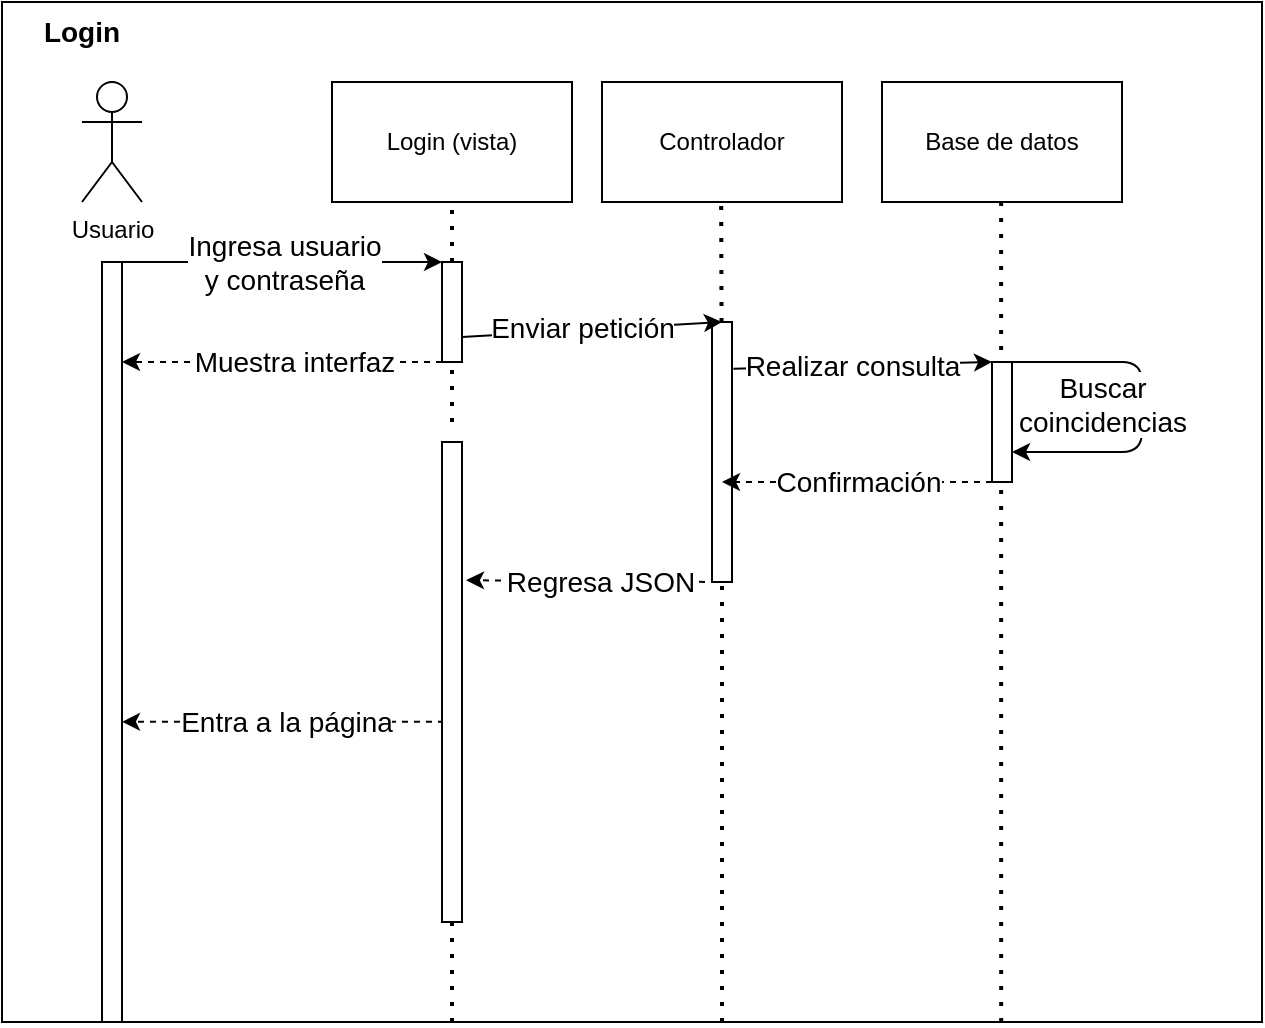 <mxfile>
    <diagram id="-YEiqACIFhOaQUH3v93v" name="Page-1">
        <mxGraphModel dx="832" dy="467" grid="1" gridSize="10" guides="1" tooltips="1" connect="1" arrows="1" fold="1" page="1" pageScale="1" pageWidth="850" pageHeight="1100" math="0" shadow="0">
            <root>
                <mxCell id="0"/>
                <mxCell id="1" parent="0"/>
                <mxCell id="57" value="" style="whiteSpace=wrap;html=1;" parent="1" vertex="1">
                    <mxGeometry y="10" width="630" height="510" as="geometry"/>
                </mxCell>
                <mxCell id="15" value="" style="endArrow=none;dashed=1;html=1;dashPattern=1 3;strokeWidth=2;fontSize=14;startArrow=none;" parent="1" edge="1">
                    <mxGeometry width="50" height="50" relative="1" as="geometry">
                        <mxPoint x="225.0" y="220" as="sourcePoint"/>
                        <mxPoint x="225" y="110" as="targetPoint"/>
                    </mxGeometry>
                </mxCell>
                <mxCell id="2" value="Usuario" style="shape=umlActor;verticalLabelPosition=bottom;verticalAlign=top;html=1;outlineConnect=0;" parent="1" vertex="1">
                    <mxGeometry x="40" y="50" width="30" height="60" as="geometry"/>
                </mxCell>
                <mxCell id="3" value="Login (vista)" style="rounded=0;whiteSpace=wrap;html=1;" parent="1" vertex="1">
                    <mxGeometry x="165" y="50" width="120" height="60" as="geometry"/>
                </mxCell>
                <mxCell id="10" style="edgeStyle=none;html=1;entryX=0;entryY=0;entryDx=0;entryDy=0;fontSize=14;exitX=1;exitY=0;exitDx=0;exitDy=0;" parent="1" source="4" target="9" edge="1">
                    <mxGeometry relative="1" as="geometry"/>
                </mxCell>
                <mxCell id="11" value="Ingresa usuario&lt;br&gt;y contraseña" style="edgeLabel;html=1;align=center;verticalAlign=middle;resizable=0;points=[];fontSize=14;" parent="10" vertex="1" connectable="0">
                    <mxGeometry x="0.244" y="-3" relative="1" as="geometry">
                        <mxPoint x="-19" y="-3" as="offset"/>
                    </mxGeometry>
                </mxCell>
                <mxCell id="4" value="" style="whiteSpace=wrap;html=1;" parent="1" vertex="1">
                    <mxGeometry x="50" y="140" width="10" height="380" as="geometry"/>
                </mxCell>
                <mxCell id="6" value="Controlador" style="rounded=0;whiteSpace=wrap;html=1;" parent="1" vertex="1">
                    <mxGeometry x="300" y="50" width="120" height="60" as="geometry"/>
                </mxCell>
                <mxCell id="7" value="Base de datos" style="rounded=0;whiteSpace=wrap;html=1;" parent="1" vertex="1">
                    <mxGeometry x="440" y="50" width="120" height="60" as="geometry"/>
                </mxCell>
                <mxCell id="8" value="&lt;b&gt;&lt;font style=&quot;font-size: 14px;&quot;&gt;Login&lt;/font&gt;&lt;/b&gt;" style="text;html=1;strokeColor=none;fillColor=none;align=center;verticalAlign=middle;whiteSpace=wrap;rounded=0;" parent="1" vertex="1">
                    <mxGeometry x="10" y="10" width="60" height="30" as="geometry"/>
                </mxCell>
                <mxCell id="12" style="edgeStyle=none;html=1;exitX=0;exitY=1;exitDx=0;exitDy=0;fontSize=14;dashed=1;" parent="1" source="9" edge="1">
                    <mxGeometry relative="1" as="geometry">
                        <mxPoint x="60" y="190" as="targetPoint"/>
                    </mxGeometry>
                </mxCell>
                <mxCell id="13" value="Muestra interfaz" style="edgeLabel;html=1;align=center;verticalAlign=middle;resizable=0;points=[];fontSize=14;" parent="12" vertex="1" connectable="0">
                    <mxGeometry x="-0.076" relative="1" as="geometry">
                        <mxPoint as="offset"/>
                    </mxGeometry>
                </mxCell>
                <mxCell id="9" value="" style="whiteSpace=wrap;html=1;" parent="1" vertex="1">
                    <mxGeometry x="220" y="140" width="10" height="50" as="geometry"/>
                </mxCell>
                <mxCell id="17" value="" style="endArrow=none;dashed=1;html=1;dashPattern=1 3;strokeWidth=2;fontSize=14;" parent="1" edge="1">
                    <mxGeometry width="50" height="50" relative="1" as="geometry">
                        <mxPoint x="225" y="520" as="sourcePoint"/>
                        <mxPoint x="224.938" y="310" as="targetPoint"/>
                    </mxGeometry>
                </mxCell>
                <mxCell id="24" value="" style="endArrow=none;dashed=1;html=1;dashPattern=1 3;strokeWidth=2;fontSize=14;startArrow=none;" parent="1" source="25" edge="1">
                    <mxGeometry width="50" height="50" relative="1" as="geometry">
                        <mxPoint x="360" y="390" as="sourcePoint"/>
                        <mxPoint x="359.57" y="110" as="targetPoint"/>
                    </mxGeometry>
                </mxCell>
                <mxCell id="26" value="" style="endArrow=none;dashed=1;html=1;dashPattern=1 3;strokeWidth=2;fontSize=14;startArrow=none;" parent="1" target="25" edge="1">
                    <mxGeometry width="50" height="50" relative="1" as="geometry">
                        <mxPoint x="360" y="520" as="sourcePoint"/>
                        <mxPoint x="359.57" y="110" as="targetPoint"/>
                    </mxGeometry>
                </mxCell>
                <mxCell id="45" style="edgeStyle=none;html=1;entryX=0;entryY=0;entryDx=0;entryDy=0;fontSize=14;exitX=1.071;exitY=0.18;exitDx=0;exitDy=0;exitPerimeter=0;" parent="1" target="44" edge="1" source="25">
                    <mxGeometry relative="1" as="geometry">
                        <mxPoint x="370" y="360" as="sourcePoint"/>
                    </mxGeometry>
                </mxCell>
                <mxCell id="46" value="Realizar consulta" style="edgeLabel;html=1;align=center;verticalAlign=middle;resizable=0;points=[];fontSize=14;" parent="45" vertex="1" connectable="0">
                    <mxGeometry x="-0.142" relative="1" as="geometry">
                        <mxPoint x="4" as="offset"/>
                    </mxGeometry>
                </mxCell>
                <mxCell id="50" style="edgeStyle=none;html=1;exitX=0.25;exitY=1;exitDx=0;exitDy=0;dashed=1;fontSize=14;entryX=1.2;entryY=0.288;entryDx=0;entryDy=0;entryPerimeter=0;" parent="1" source="25" target="33" edge="1">
                    <mxGeometry relative="1" as="geometry">
                        <mxPoint x="240" y="440" as="targetPoint"/>
                    </mxGeometry>
                </mxCell>
                <mxCell id="51" value="Regresa JSON" style="edgeLabel;html=1;align=center;verticalAlign=middle;resizable=0;points=[];fontSize=14;" parent="50" vertex="1" connectable="0">
                    <mxGeometry x="0.398" y="2" relative="1" as="geometry">
                        <mxPoint x="29" y="-2" as="offset"/>
                    </mxGeometry>
                </mxCell>
                <mxCell id="25" value="" style="whiteSpace=wrap;html=1;" parent="1" vertex="1">
                    <mxGeometry x="355" y="170" width="10" height="130" as="geometry"/>
                </mxCell>
                <mxCell id="29" value="" style="endArrow=none;dashed=1;html=1;dashPattern=1 3;strokeWidth=2;fontSize=14;startArrow=none;exitX=0.793;exitY=1;exitDx=0;exitDy=0;exitPerimeter=0;" parent="1" edge="1" source="57">
                    <mxGeometry width="50" height="50" relative="1" as="geometry">
                        <mxPoint x="500" y="420" as="sourcePoint"/>
                        <mxPoint x="499.57" y="110" as="targetPoint"/>
                    </mxGeometry>
                </mxCell>
                <mxCell id="38" style="edgeStyle=none;html=1;entryX=0.5;entryY=0;entryDx=0;entryDy=0;fontSize=14;exitX=1;exitY=0.75;exitDx=0;exitDy=0;" parent="1" source="9" target="25" edge="1">
                    <mxGeometry relative="1" as="geometry">
                        <mxPoint x="240" y="310" as="sourcePoint"/>
                    </mxGeometry>
                </mxCell>
                <mxCell id="39" value="Enviar petición" style="edgeLabel;html=1;align=center;verticalAlign=middle;resizable=0;points=[];fontSize=14;" parent="38" vertex="1" connectable="0">
                    <mxGeometry x="0.37" y="-1" relative="1" as="geometry">
                        <mxPoint x="-29" y="-1" as="offset"/>
                    </mxGeometry>
                </mxCell>
                <mxCell id="52" style="edgeStyle=none;html=1;exitX=0.1;exitY=0.583;exitDx=0;exitDy=0;entryX=1;entryY=0.605;entryDx=0;entryDy=0;entryPerimeter=0;dashed=1;fontSize=14;exitPerimeter=0;" parent="1" source="33" target="4" edge="1">
                    <mxGeometry relative="1" as="geometry"/>
                </mxCell>
                <mxCell id="53" value="Entra a la página" style="edgeLabel;html=1;align=center;verticalAlign=middle;resizable=0;points=[];fontSize=14;" parent="52" vertex="1" connectable="0">
                    <mxGeometry x="0.162" y="-3" relative="1" as="geometry">
                        <mxPoint x="14" y="3" as="offset"/>
                    </mxGeometry>
                </mxCell>
                <mxCell id="33" value="" style="whiteSpace=wrap;html=1;" parent="1" vertex="1">
                    <mxGeometry x="220" y="230" width="10" height="240" as="geometry"/>
                </mxCell>
                <mxCell id="42" style="edgeStyle=none;html=1;exitX=1;exitY=0;exitDx=0;exitDy=0;fontSize=14;entryX=1;entryY=0.75;entryDx=0;entryDy=0;" parent="1" source="44" edge="1" target="44">
                    <mxGeometry relative="1" as="geometry">
                        <mxPoint x="510" y="410" as="targetPoint"/>
                        <Array as="points">
                            <mxPoint x="570" y="190"/>
                            <mxPoint x="570" y="235"/>
                        </Array>
                    </mxGeometry>
                </mxCell>
                <mxCell id="43" value="Buscar&lt;br&gt;coincidencias" style="edgeLabel;html=1;align=center;verticalAlign=middle;resizable=0;points=[];fontSize=14;" parent="42" vertex="1" connectable="0">
                    <mxGeometry x="-0.127" y="2" relative="1" as="geometry">
                        <mxPoint x="-22" y="9" as="offset"/>
                    </mxGeometry>
                </mxCell>
                <mxCell id="47" style="edgeStyle=none;html=1;exitX=0;exitY=1;exitDx=0;exitDy=0;fontSize=14;dashed=1;" parent="1" source="44" edge="1">
                    <mxGeometry relative="1" as="geometry">
                        <mxPoint x="360" y="250" as="targetPoint"/>
                    </mxGeometry>
                </mxCell>
                <mxCell id="48" value="Confirmación" style="edgeLabel;html=1;align=center;verticalAlign=middle;resizable=0;points=[];fontSize=14;" parent="47" vertex="1" connectable="0">
                    <mxGeometry x="-0.41" relative="1" as="geometry">
                        <mxPoint x="-27" as="offset"/>
                    </mxGeometry>
                </mxCell>
                <mxCell id="44" value="" style="whiteSpace=wrap;html=1;" parent="1" vertex="1">
                    <mxGeometry x="495" y="190" width="10" height="60" as="geometry"/>
                </mxCell>
            </root>
        </mxGraphModel>
    </diagram>
</mxfile>